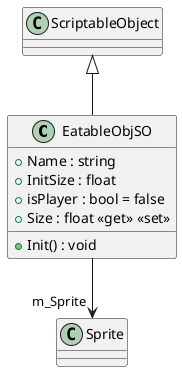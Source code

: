 @startuml
class EatableObjSO {
    + Name : string
    + InitSize : float
    + isPlayer : bool = false
    + Size : float <<get>> <<set>>
    + Init() : void
}
ScriptableObject <|-- EatableObjSO
EatableObjSO --> "m_Sprite" Sprite
@enduml
